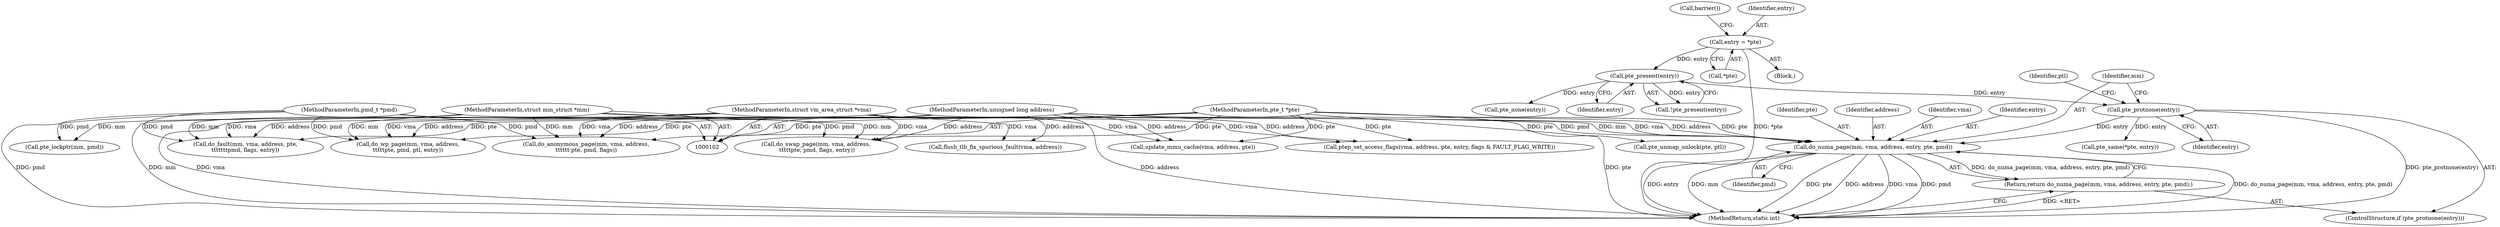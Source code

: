 digraph "0_linux_6b7339f4c31ad69c8e9c0b2859276e22cf72176d_1@pointer" {
"1000168" [label="(Call,do_numa_page(mm, vma, address, entry, pte, pmd))"];
"1000103" [label="(MethodParameterIn,struct mm_struct *mm)"];
"1000104" [label="(MethodParameterIn,struct vm_area_struct *vma)"];
"1000105" [label="(MethodParameterIn,unsigned long address)"];
"1000165" [label="(Call,pte_protnone(entry))"];
"1000119" [label="(Call,pte_present(entry))"];
"1000112" [label="(Call,entry = *pte)"];
"1000106" [label="(MethodParameterIn,pte_t *pte)"];
"1000107" [label="(MethodParameterIn,pmd_t *pmd)"];
"1000167" [label="(Return,return do_numa_page(mm, vma, address, entry, pte, pmd);)"];
"1000173" [label="(Identifier,pte)"];
"1000116" [label="(Call,barrier())"];
"1000177" [label="(Call,pte_lockptr(mm, pmd))"];
"1000226" [label="(Call,update_mmu_cache(vma, address, pte))"];
"1000156" [label="(Call,do_swap_page(mm, vma, address,\n \t\t\t\t\tpte, pmd, flags, entry))"];
"1000114" [label="(Call,*pte)"];
"1000168" [label="(Call,do_numa_page(mm, vma, address, entry, pte, pmd))"];
"1000200" [label="(Call,do_wp_page(mm, vma, address,\n\t\t\t\t\tpte, pmd, ptl, entry))"];
"1000118" [label="(Call,!pte_present(entry))"];
"1000123" [label="(Call,pte_none(entry))"];
"1000166" [label="(Identifier,entry)"];
"1000164" [label="(ControlStructure,if (pte_protnone(entry)))"];
"1000174" [label="(Identifier,pmd)"];
"1000119" [label="(Call,pte_present(entry))"];
"1000120" [label="(Identifier,entry)"];
"1000105" [label="(MethodParameterIn,unsigned long address)"];
"1000240" [label="(Call,pte_unmap_unlock(pte, ptl))"];
"1000171" [label="(Identifier,address)"];
"1000217" [label="(Call,ptep_set_access_flags(vma, address, pte, entry, flags & FAULT_FLAG_WRITE))"];
"1000236" [label="(Call,flush_tlb_fix_spurious_fault(vma, address))"];
"1000176" [label="(Identifier,ptl)"];
"1000107" [label="(MethodParameterIn,pmd_t *pmd)"];
"1000170" [label="(Identifier,vma)"];
"1000103" [label="(MethodParameterIn,struct mm_struct *mm)"];
"1000106" [label="(MethodParameterIn,pte_t *pte)"];
"1000112" [label="(Call,entry = *pte)"];
"1000139" [label="(Call,do_fault(mm, vma, address, pte,\n\t\t\t\t\t\t\tpmd, flags, entry))"];
"1000245" [label="(MethodReturn,static int)"];
"1000148" [label="(Call,do_anonymous_page(mm, vma, address,\n\t\t\t\t\t\t pte, pmd, flags))"];
"1000113" [label="(Identifier,entry)"];
"1000109" [label="(Block,)"];
"1000172" [label="(Identifier,entry)"];
"1000167" [label="(Return,return do_numa_page(mm, vma, address, entry, pte, pmd);)"];
"1000104" [label="(MethodParameterIn,struct vm_area_struct *vma)"];
"1000185" [label="(Call,pte_same(*pte, entry))"];
"1000169" [label="(Identifier,mm)"];
"1000165" [label="(Call,pte_protnone(entry))"];
"1000168" -> "1000167"  [label="AST: "];
"1000168" -> "1000174"  [label="CFG: "];
"1000169" -> "1000168"  [label="AST: "];
"1000170" -> "1000168"  [label="AST: "];
"1000171" -> "1000168"  [label="AST: "];
"1000172" -> "1000168"  [label="AST: "];
"1000173" -> "1000168"  [label="AST: "];
"1000174" -> "1000168"  [label="AST: "];
"1000167" -> "1000168"  [label="CFG: "];
"1000168" -> "1000245"  [label="DDG: do_numa_page(mm, vma, address, entry, pte, pmd)"];
"1000168" -> "1000245"  [label="DDG: entry"];
"1000168" -> "1000245"  [label="DDG: mm"];
"1000168" -> "1000245"  [label="DDG: pte"];
"1000168" -> "1000245"  [label="DDG: address"];
"1000168" -> "1000245"  [label="DDG: vma"];
"1000168" -> "1000245"  [label="DDG: pmd"];
"1000168" -> "1000167"  [label="DDG: do_numa_page(mm, vma, address, entry, pte, pmd)"];
"1000103" -> "1000168"  [label="DDG: mm"];
"1000104" -> "1000168"  [label="DDG: vma"];
"1000105" -> "1000168"  [label="DDG: address"];
"1000165" -> "1000168"  [label="DDG: entry"];
"1000106" -> "1000168"  [label="DDG: pte"];
"1000107" -> "1000168"  [label="DDG: pmd"];
"1000103" -> "1000102"  [label="AST: "];
"1000103" -> "1000245"  [label="DDG: mm"];
"1000103" -> "1000139"  [label="DDG: mm"];
"1000103" -> "1000148"  [label="DDG: mm"];
"1000103" -> "1000156"  [label="DDG: mm"];
"1000103" -> "1000177"  [label="DDG: mm"];
"1000103" -> "1000200"  [label="DDG: mm"];
"1000104" -> "1000102"  [label="AST: "];
"1000104" -> "1000245"  [label="DDG: vma"];
"1000104" -> "1000139"  [label="DDG: vma"];
"1000104" -> "1000148"  [label="DDG: vma"];
"1000104" -> "1000156"  [label="DDG: vma"];
"1000104" -> "1000200"  [label="DDG: vma"];
"1000104" -> "1000217"  [label="DDG: vma"];
"1000104" -> "1000226"  [label="DDG: vma"];
"1000104" -> "1000236"  [label="DDG: vma"];
"1000105" -> "1000102"  [label="AST: "];
"1000105" -> "1000245"  [label="DDG: address"];
"1000105" -> "1000139"  [label="DDG: address"];
"1000105" -> "1000148"  [label="DDG: address"];
"1000105" -> "1000156"  [label="DDG: address"];
"1000105" -> "1000200"  [label="DDG: address"];
"1000105" -> "1000217"  [label="DDG: address"];
"1000105" -> "1000226"  [label="DDG: address"];
"1000105" -> "1000236"  [label="DDG: address"];
"1000165" -> "1000164"  [label="AST: "];
"1000165" -> "1000166"  [label="CFG: "];
"1000166" -> "1000165"  [label="AST: "];
"1000169" -> "1000165"  [label="CFG: "];
"1000176" -> "1000165"  [label="CFG: "];
"1000165" -> "1000245"  [label="DDG: pte_protnone(entry)"];
"1000119" -> "1000165"  [label="DDG: entry"];
"1000165" -> "1000185"  [label="DDG: entry"];
"1000119" -> "1000118"  [label="AST: "];
"1000119" -> "1000120"  [label="CFG: "];
"1000120" -> "1000119"  [label="AST: "];
"1000118" -> "1000119"  [label="CFG: "];
"1000119" -> "1000118"  [label="DDG: entry"];
"1000112" -> "1000119"  [label="DDG: entry"];
"1000119" -> "1000123"  [label="DDG: entry"];
"1000112" -> "1000109"  [label="AST: "];
"1000112" -> "1000114"  [label="CFG: "];
"1000113" -> "1000112"  [label="AST: "];
"1000114" -> "1000112"  [label="AST: "];
"1000116" -> "1000112"  [label="CFG: "];
"1000112" -> "1000245"  [label="DDG: *pte"];
"1000106" -> "1000102"  [label="AST: "];
"1000106" -> "1000245"  [label="DDG: pte"];
"1000106" -> "1000139"  [label="DDG: pte"];
"1000106" -> "1000148"  [label="DDG: pte"];
"1000106" -> "1000156"  [label="DDG: pte"];
"1000106" -> "1000200"  [label="DDG: pte"];
"1000106" -> "1000217"  [label="DDG: pte"];
"1000106" -> "1000226"  [label="DDG: pte"];
"1000106" -> "1000240"  [label="DDG: pte"];
"1000107" -> "1000102"  [label="AST: "];
"1000107" -> "1000245"  [label="DDG: pmd"];
"1000107" -> "1000139"  [label="DDG: pmd"];
"1000107" -> "1000148"  [label="DDG: pmd"];
"1000107" -> "1000156"  [label="DDG: pmd"];
"1000107" -> "1000177"  [label="DDG: pmd"];
"1000107" -> "1000200"  [label="DDG: pmd"];
"1000167" -> "1000164"  [label="AST: "];
"1000245" -> "1000167"  [label="CFG: "];
"1000167" -> "1000245"  [label="DDG: <RET>"];
}
